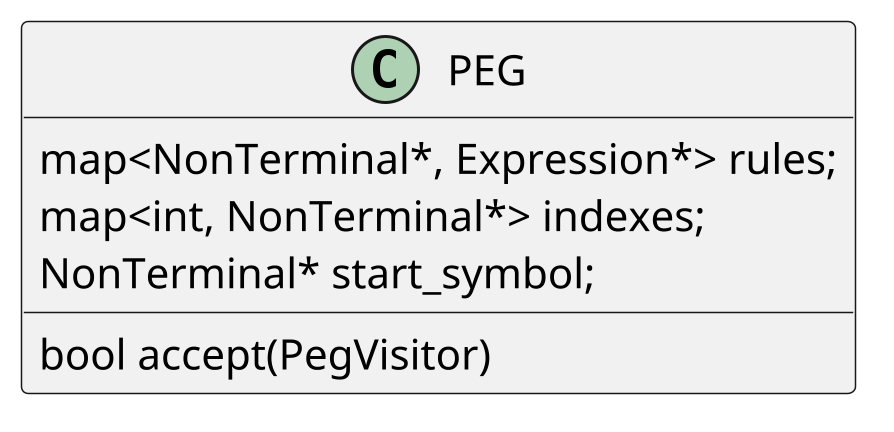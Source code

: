 @startuml

scale 3

class PEG {
	map<NonTerminal*, Expression*> rules;
    map<int, NonTerminal*> indexes;
    NonTerminal* start_symbol;
	bool accept(PegVisitor)
}

@enduml
